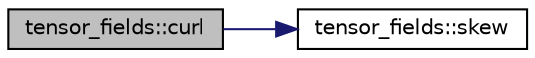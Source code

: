 digraph "tensor_fields::curl"
{
 // LATEX_PDF_SIZE
  edge [fontname="Helvetica",fontsize="10",labelfontname="Helvetica",labelfontsize="10"];
  node [fontname="Helvetica",fontsize="10",shape=record];
  rankdir="LR";
  Node1 [label="tensor_fields::curl",height=0.2,width=0.4,color="black", fillcolor="grey75", style="filled", fontcolor="black",tooltip=" "];
  Node1 -> Node2 [color="midnightblue",fontsize="10",style="solid",fontname="Helvetica"];
  Node2 [label="tensor_fields::skew",height=0.2,width=0.4,color="black", fillcolor="white", style="filled",URL="$namespacetensor__fields.html#ab1e0526ce8c32bd6c77a1984a7681c8c",tooltip=" "];
}
